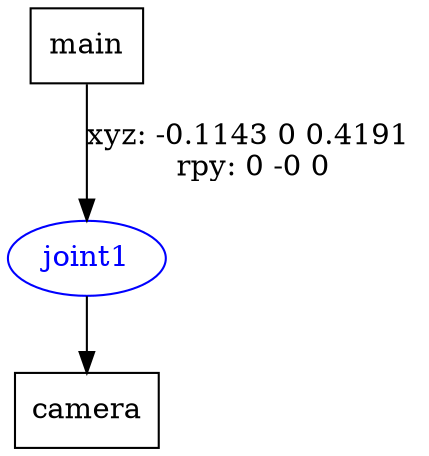 digraph G {
node [shape=box];
"main" [label="main"];
"camera" [label="camera"];
node [shape=ellipse, color=blue, fontcolor=blue];
"main" -> "joint1" [label="xyz: -0.1143 0 0.4191 \nrpy: 0 -0 0"]
"joint1" -> "camera"
}
